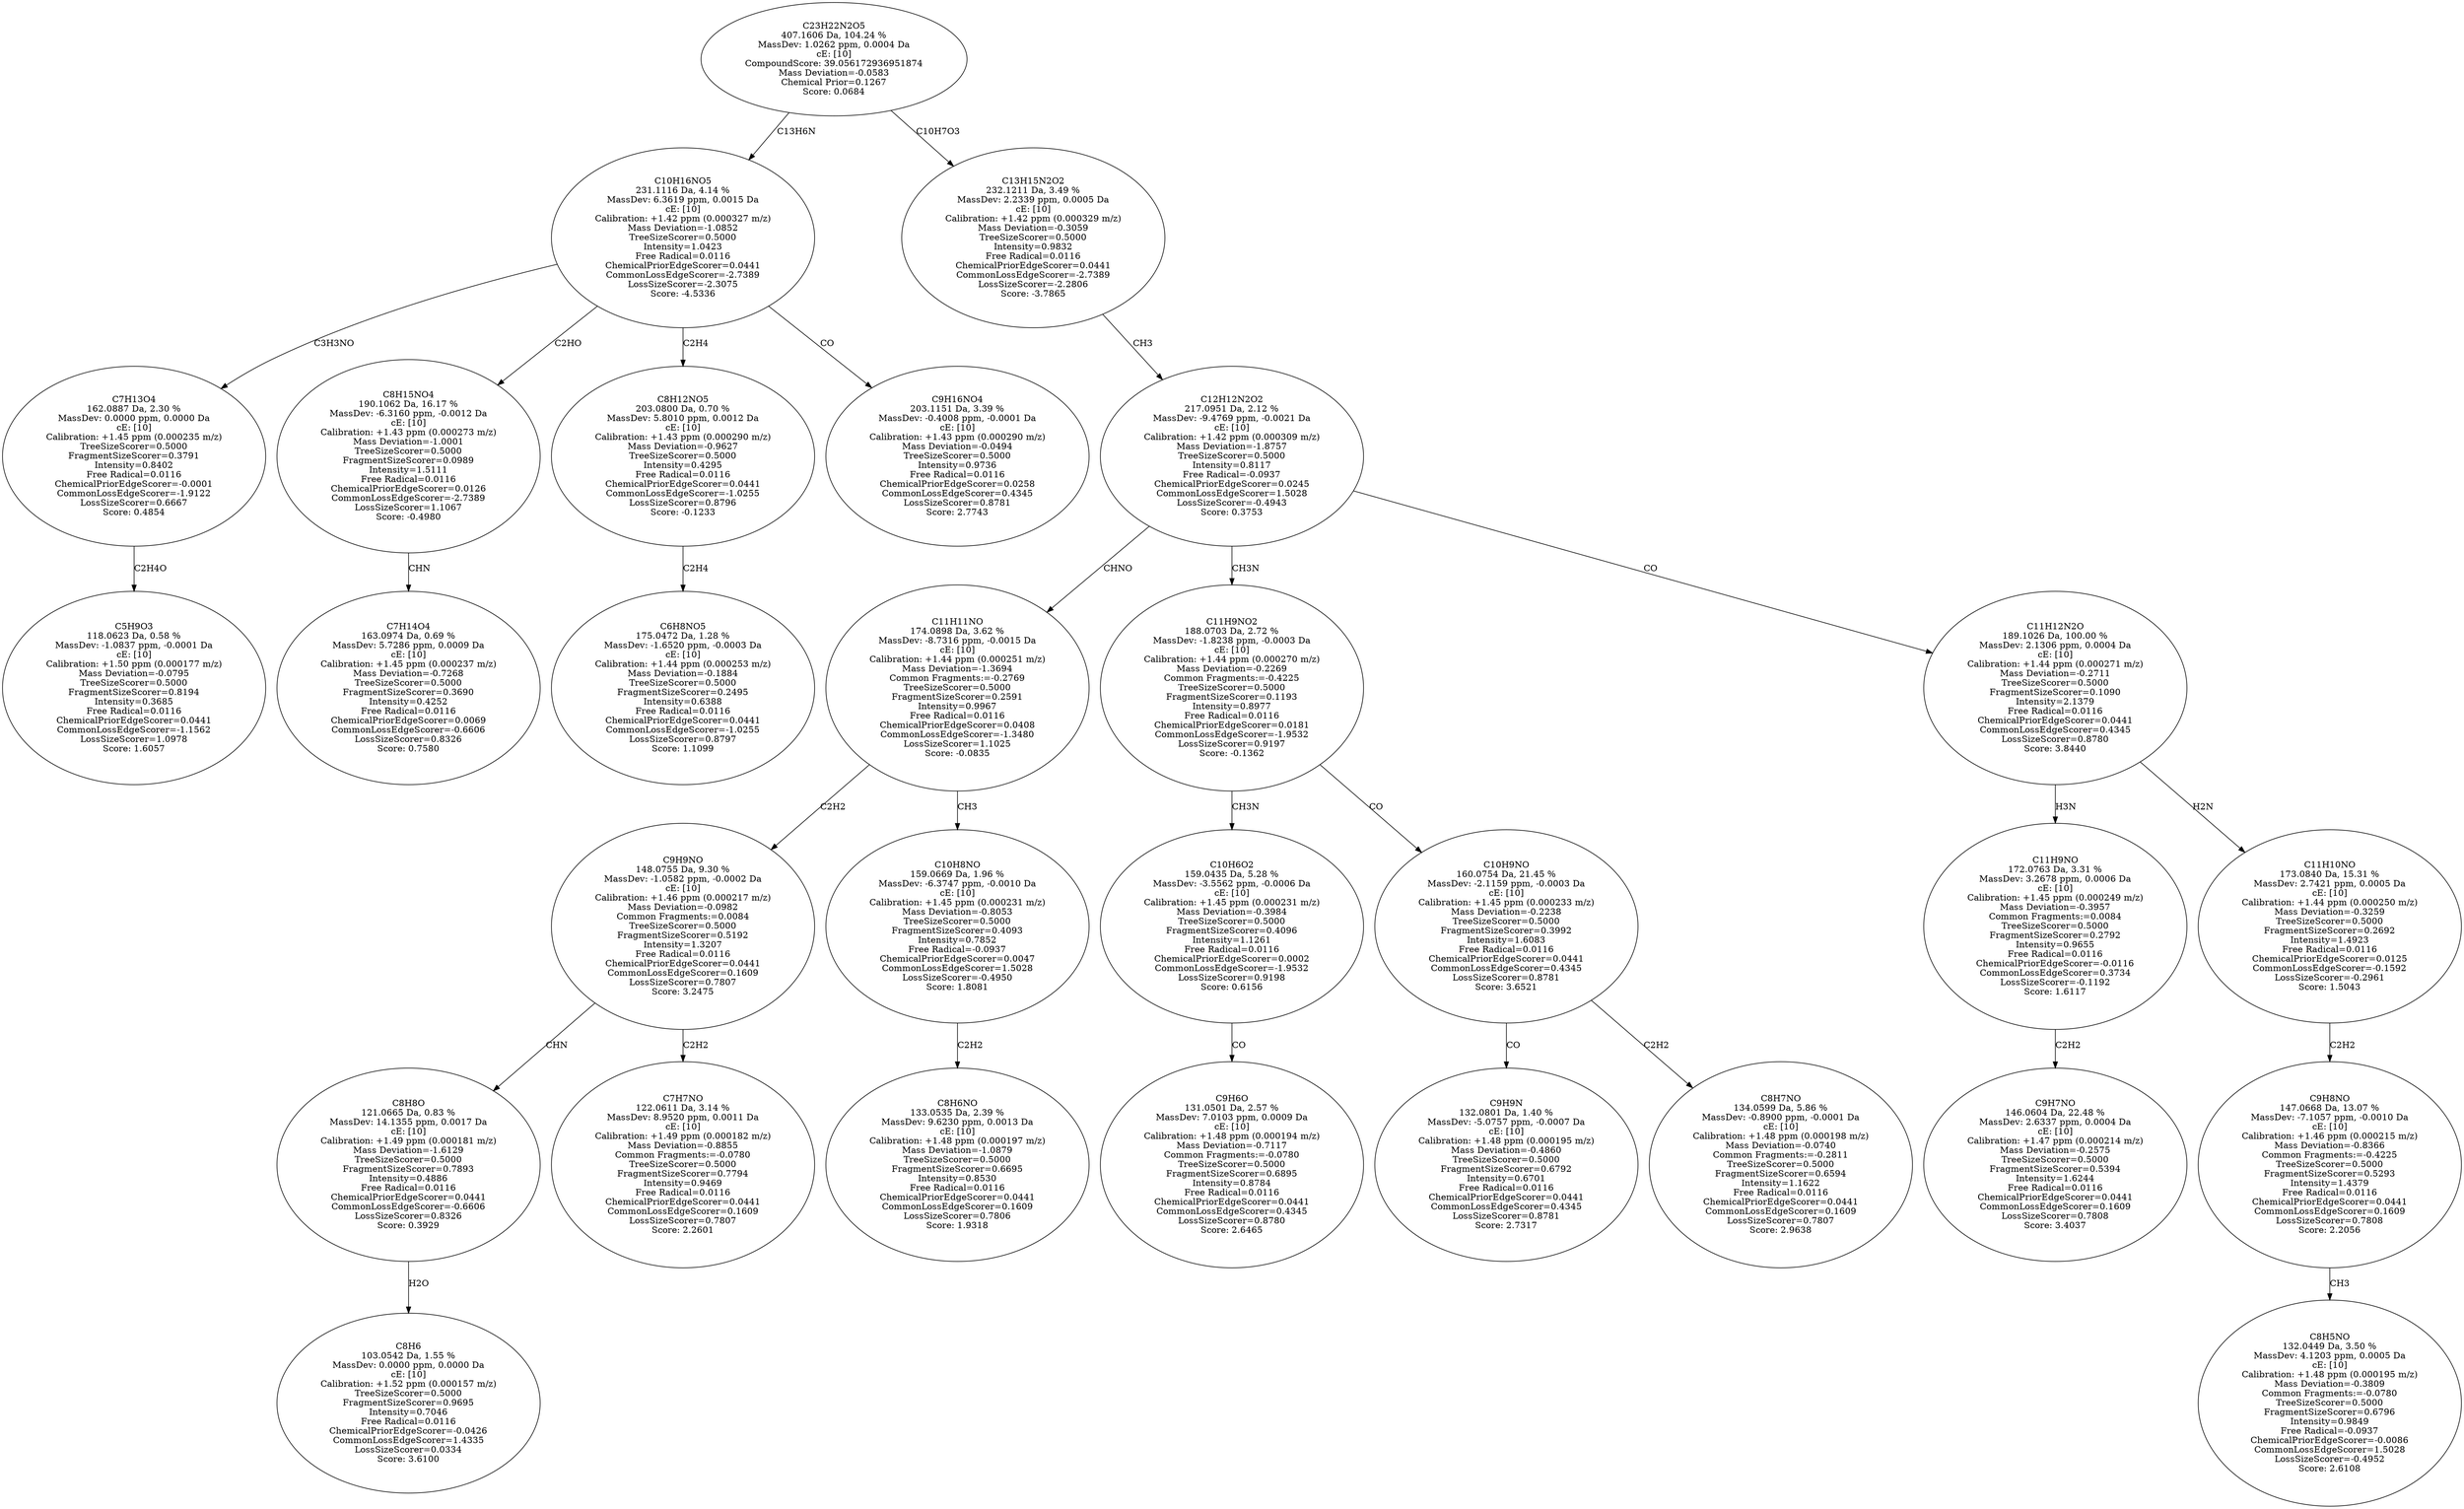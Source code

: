 strict digraph {
v1 [label="C5H9O3\n118.0623 Da, 0.58 %\nMassDev: -1.0837 ppm, -0.0001 Da\ncE: [10]\nCalibration: +1.50 ppm (0.000177 m/z)\nMass Deviation=-0.0795\nTreeSizeScorer=0.5000\nFragmentSizeScorer=0.8194\nIntensity=0.3685\nFree Radical=0.0116\nChemicalPriorEdgeScorer=0.0441\nCommonLossEdgeScorer=-1.1562\nLossSizeScorer=1.0978\nScore: 1.6057"];
v2 [label="C7H13O4\n162.0887 Da, 2.30 %\nMassDev: 0.0000 ppm, 0.0000 Da\ncE: [10]\nCalibration: +1.45 ppm (0.000235 m/z)\nTreeSizeScorer=0.5000\nFragmentSizeScorer=0.3791\nIntensity=0.8402\nFree Radical=0.0116\nChemicalPriorEdgeScorer=-0.0001\nCommonLossEdgeScorer=-1.9122\nLossSizeScorer=0.6667\nScore: 0.4854"];
v3 [label="C7H14O4\n163.0974 Da, 0.69 %\nMassDev: 5.7286 ppm, 0.0009 Da\ncE: [10]\nCalibration: +1.45 ppm (0.000237 m/z)\nMass Deviation=-0.7268\nTreeSizeScorer=0.5000\nFragmentSizeScorer=0.3690\nIntensity=0.4252\nFree Radical=0.0116\nChemicalPriorEdgeScorer=0.0069\nCommonLossEdgeScorer=-0.6606\nLossSizeScorer=0.8326\nScore: 0.7580"];
v4 [label="C8H15NO4\n190.1062 Da, 16.17 %\nMassDev: -6.3160 ppm, -0.0012 Da\ncE: [10]\nCalibration: +1.43 ppm (0.000273 m/z)\nMass Deviation=-1.0001\nTreeSizeScorer=0.5000\nFragmentSizeScorer=0.0989\nIntensity=1.5111\nFree Radical=0.0116\nChemicalPriorEdgeScorer=0.0126\nCommonLossEdgeScorer=-2.7389\nLossSizeScorer=1.1067\nScore: -0.4980"];
v5 [label="C6H8NO5\n175.0472 Da, 1.28 %\nMassDev: -1.6520 ppm, -0.0003 Da\ncE: [10]\nCalibration: +1.44 ppm (0.000253 m/z)\nMass Deviation=-0.1884\nTreeSizeScorer=0.5000\nFragmentSizeScorer=0.2495\nIntensity=0.6388\nFree Radical=0.0116\nChemicalPriorEdgeScorer=0.0441\nCommonLossEdgeScorer=-1.0255\nLossSizeScorer=0.8797\nScore: 1.1099"];
v6 [label="C8H12NO5\n203.0800 Da, 0.70 %\nMassDev: 5.8010 ppm, 0.0012 Da\ncE: [10]\nCalibration: +1.43 ppm (0.000290 m/z)\nMass Deviation=-0.9627\nTreeSizeScorer=0.5000\nIntensity=0.4295\nFree Radical=0.0116\nChemicalPriorEdgeScorer=0.0441\nCommonLossEdgeScorer=-1.0255\nLossSizeScorer=0.8796\nScore: -0.1233"];
v7 [label="C9H16NO4\n203.1151 Da, 3.39 %\nMassDev: -0.4008 ppm, -0.0001 Da\ncE: [10]\nCalibration: +1.43 ppm (0.000290 m/z)\nMass Deviation=-0.0494\nTreeSizeScorer=0.5000\nIntensity=0.9736\nFree Radical=0.0116\nChemicalPriorEdgeScorer=0.0258\nCommonLossEdgeScorer=0.4345\nLossSizeScorer=0.8781\nScore: 2.7743"];
v8 [label="C10H16NO5\n231.1116 Da, 4.14 %\nMassDev: 6.3619 ppm, 0.0015 Da\ncE: [10]\nCalibration: +1.42 ppm (0.000327 m/z)\nMass Deviation=-1.0852\nTreeSizeScorer=0.5000\nIntensity=1.0423\nFree Radical=0.0116\nChemicalPriorEdgeScorer=0.0441\nCommonLossEdgeScorer=-2.7389\nLossSizeScorer=-2.3075\nScore: -4.5336"];
v9 [label="C8H6\n103.0542 Da, 1.55 %\nMassDev: 0.0000 ppm, 0.0000 Da\ncE: [10]\nCalibration: +1.52 ppm (0.000157 m/z)\nTreeSizeScorer=0.5000\nFragmentSizeScorer=0.9695\nIntensity=0.7046\nFree Radical=0.0116\nChemicalPriorEdgeScorer=-0.0426\nCommonLossEdgeScorer=1.4335\nLossSizeScorer=0.0334\nScore: 3.6100"];
v10 [label="C8H8O\n121.0665 Da, 0.83 %\nMassDev: 14.1355 ppm, 0.0017 Da\ncE: [10]\nCalibration: +1.49 ppm (0.000181 m/z)\nMass Deviation=-1.6129\nTreeSizeScorer=0.5000\nFragmentSizeScorer=0.7893\nIntensity=0.4886\nFree Radical=0.0116\nChemicalPriorEdgeScorer=0.0441\nCommonLossEdgeScorer=-0.6606\nLossSizeScorer=0.8326\nScore: 0.3929"];
v11 [label="C7H7NO\n122.0611 Da, 3.14 %\nMassDev: 8.9520 ppm, 0.0011 Da\ncE: [10]\nCalibration: +1.49 ppm (0.000182 m/z)\nMass Deviation=-0.8855\nCommon Fragments:=-0.0780\nTreeSizeScorer=0.5000\nFragmentSizeScorer=0.7794\nIntensity=0.9469\nFree Radical=0.0116\nChemicalPriorEdgeScorer=0.0441\nCommonLossEdgeScorer=0.1609\nLossSizeScorer=0.7807\nScore: 2.2601"];
v12 [label="C9H9NO\n148.0755 Da, 9.30 %\nMassDev: -1.0582 ppm, -0.0002 Da\ncE: [10]\nCalibration: +1.46 ppm (0.000217 m/z)\nMass Deviation=-0.0982\nCommon Fragments:=0.0084\nTreeSizeScorer=0.5000\nFragmentSizeScorer=0.5192\nIntensity=1.3207\nFree Radical=0.0116\nChemicalPriorEdgeScorer=0.0441\nCommonLossEdgeScorer=0.1609\nLossSizeScorer=0.7807\nScore: 3.2475"];
v13 [label="C8H6NO\n133.0535 Da, 2.39 %\nMassDev: 9.6230 ppm, 0.0013 Da\ncE: [10]\nCalibration: +1.48 ppm (0.000197 m/z)\nMass Deviation=-1.0879\nTreeSizeScorer=0.5000\nFragmentSizeScorer=0.6695\nIntensity=0.8530\nFree Radical=0.0116\nChemicalPriorEdgeScorer=0.0441\nCommonLossEdgeScorer=0.1609\nLossSizeScorer=0.7806\nScore: 1.9318"];
v14 [label="C10H8NO\n159.0669 Da, 1.96 %\nMassDev: -6.3747 ppm, -0.0010 Da\ncE: [10]\nCalibration: +1.45 ppm (0.000231 m/z)\nMass Deviation=-0.8053\nTreeSizeScorer=0.5000\nFragmentSizeScorer=0.4093\nIntensity=0.7852\nFree Radical=-0.0937\nChemicalPriorEdgeScorer=0.0047\nCommonLossEdgeScorer=1.5028\nLossSizeScorer=-0.4950\nScore: 1.8081"];
v15 [label="C11H11NO\n174.0898 Da, 3.62 %\nMassDev: -8.7316 ppm, -0.0015 Da\ncE: [10]\nCalibration: +1.44 ppm (0.000251 m/z)\nMass Deviation=-1.3694\nCommon Fragments:=-0.2769\nTreeSizeScorer=0.5000\nFragmentSizeScorer=0.2591\nIntensity=0.9967\nFree Radical=0.0116\nChemicalPriorEdgeScorer=0.0408\nCommonLossEdgeScorer=-1.3480\nLossSizeScorer=1.1025\nScore: -0.0835"];
v16 [label="C9H6O\n131.0501 Da, 2.57 %\nMassDev: 7.0103 ppm, 0.0009 Da\ncE: [10]\nCalibration: +1.48 ppm (0.000194 m/z)\nMass Deviation=-0.7117\nCommon Fragments:=-0.0780\nTreeSizeScorer=0.5000\nFragmentSizeScorer=0.6895\nIntensity=0.8784\nFree Radical=0.0116\nChemicalPriorEdgeScorer=0.0441\nCommonLossEdgeScorer=0.4345\nLossSizeScorer=0.8780\nScore: 2.6465"];
v17 [label="C10H6O2\n159.0435 Da, 5.28 %\nMassDev: -3.5562 ppm, -0.0006 Da\ncE: [10]\nCalibration: +1.45 ppm (0.000231 m/z)\nMass Deviation=-0.3984\nTreeSizeScorer=0.5000\nFragmentSizeScorer=0.4096\nIntensity=1.1261\nFree Radical=0.0116\nChemicalPriorEdgeScorer=0.0002\nCommonLossEdgeScorer=-1.9532\nLossSizeScorer=0.9198\nScore: 0.6156"];
v18 [label="C9H9N\n132.0801 Da, 1.40 %\nMassDev: -5.0757 ppm, -0.0007 Da\ncE: [10]\nCalibration: +1.48 ppm (0.000195 m/z)\nMass Deviation=-0.4860\nTreeSizeScorer=0.5000\nFragmentSizeScorer=0.6792\nIntensity=0.6701\nFree Radical=0.0116\nChemicalPriorEdgeScorer=0.0441\nCommonLossEdgeScorer=0.4345\nLossSizeScorer=0.8781\nScore: 2.7317"];
v19 [label="C8H7NO\n134.0599 Da, 5.86 %\nMassDev: -0.8900 ppm, -0.0001 Da\ncE: [10]\nCalibration: +1.48 ppm (0.000198 m/z)\nMass Deviation=-0.0740\nCommon Fragments:=-0.2811\nTreeSizeScorer=0.5000\nFragmentSizeScorer=0.6594\nIntensity=1.1622\nFree Radical=0.0116\nChemicalPriorEdgeScorer=0.0441\nCommonLossEdgeScorer=0.1609\nLossSizeScorer=0.7807\nScore: 2.9638"];
v20 [label="C10H9NO\n160.0754 Da, 21.45 %\nMassDev: -2.1159 ppm, -0.0003 Da\ncE: [10]\nCalibration: +1.45 ppm (0.000233 m/z)\nMass Deviation=-0.2238\nTreeSizeScorer=0.5000\nFragmentSizeScorer=0.3992\nIntensity=1.6083\nFree Radical=0.0116\nChemicalPriorEdgeScorer=0.0441\nCommonLossEdgeScorer=0.4345\nLossSizeScorer=0.8781\nScore: 3.6521"];
v21 [label="C11H9NO2\n188.0703 Da, 2.72 %\nMassDev: -1.8238 ppm, -0.0003 Da\ncE: [10]\nCalibration: +1.44 ppm (0.000270 m/z)\nMass Deviation=-0.2269\nCommon Fragments:=-0.4225\nTreeSizeScorer=0.5000\nFragmentSizeScorer=0.1193\nIntensity=0.8977\nFree Radical=0.0116\nChemicalPriorEdgeScorer=0.0181\nCommonLossEdgeScorer=-1.9532\nLossSizeScorer=0.9197\nScore: -0.1362"];
v22 [label="C9H7NO\n146.0604 Da, 22.48 %\nMassDev: 2.6337 ppm, 0.0004 Da\ncE: [10]\nCalibration: +1.47 ppm (0.000214 m/z)\nMass Deviation=-0.2575\nTreeSizeScorer=0.5000\nFragmentSizeScorer=0.5394\nIntensity=1.6244\nFree Radical=0.0116\nChemicalPriorEdgeScorer=0.0441\nCommonLossEdgeScorer=0.1609\nLossSizeScorer=0.7808\nScore: 3.4037"];
v23 [label="C11H9NO\n172.0763 Da, 3.31 %\nMassDev: 3.2678 ppm, 0.0006 Da\ncE: [10]\nCalibration: +1.45 ppm (0.000249 m/z)\nMass Deviation=-0.3957\nCommon Fragments:=0.0084\nTreeSizeScorer=0.5000\nFragmentSizeScorer=0.2792\nIntensity=0.9655\nFree Radical=0.0116\nChemicalPriorEdgeScorer=-0.0116\nCommonLossEdgeScorer=0.3734\nLossSizeScorer=-0.1192\nScore: 1.6117"];
v24 [label="C8H5NO\n132.0449 Da, 3.50 %\nMassDev: 4.1203 ppm, 0.0005 Da\ncE: [10]\nCalibration: +1.48 ppm (0.000195 m/z)\nMass Deviation=-0.3809\nCommon Fragments:=-0.0780\nTreeSizeScorer=0.5000\nFragmentSizeScorer=0.6796\nIntensity=0.9849\nFree Radical=-0.0937\nChemicalPriorEdgeScorer=-0.0086\nCommonLossEdgeScorer=1.5028\nLossSizeScorer=-0.4952\nScore: 2.6108"];
v25 [label="C9H8NO\n147.0668 Da, 13.07 %\nMassDev: -7.1057 ppm, -0.0010 Da\ncE: [10]\nCalibration: +1.46 ppm (0.000215 m/z)\nMass Deviation=-0.8366\nCommon Fragments:=-0.4225\nTreeSizeScorer=0.5000\nFragmentSizeScorer=0.5293\nIntensity=1.4379\nFree Radical=0.0116\nChemicalPriorEdgeScorer=0.0441\nCommonLossEdgeScorer=0.1609\nLossSizeScorer=0.7808\nScore: 2.2056"];
v26 [label="C11H10NO\n173.0840 Da, 15.31 %\nMassDev: 2.7421 ppm, 0.0005 Da\ncE: [10]\nCalibration: +1.44 ppm (0.000250 m/z)\nMass Deviation=-0.3259\nTreeSizeScorer=0.5000\nFragmentSizeScorer=0.2692\nIntensity=1.4923\nFree Radical=0.0116\nChemicalPriorEdgeScorer=0.0125\nCommonLossEdgeScorer=-0.1592\nLossSizeScorer=-0.2961\nScore: 1.5043"];
v27 [label="C11H12N2O\n189.1026 Da, 100.00 %\nMassDev: 2.1306 ppm, 0.0004 Da\ncE: [10]\nCalibration: +1.44 ppm (0.000271 m/z)\nMass Deviation=-0.2711\nTreeSizeScorer=0.5000\nFragmentSizeScorer=0.1090\nIntensity=2.1379\nFree Radical=0.0116\nChemicalPriorEdgeScorer=0.0441\nCommonLossEdgeScorer=0.4345\nLossSizeScorer=0.8780\nScore: 3.8440"];
v28 [label="C12H12N2O2\n217.0951 Da, 2.12 %\nMassDev: -9.4769 ppm, -0.0021 Da\ncE: [10]\nCalibration: +1.42 ppm (0.000309 m/z)\nMass Deviation=-1.8757\nTreeSizeScorer=0.5000\nIntensity=0.8117\nFree Radical=-0.0937\nChemicalPriorEdgeScorer=0.0245\nCommonLossEdgeScorer=1.5028\nLossSizeScorer=-0.4943\nScore: 0.3753"];
v29 [label="C13H15N2O2\n232.1211 Da, 3.49 %\nMassDev: 2.2339 ppm, 0.0005 Da\ncE: [10]\nCalibration: +1.42 ppm (0.000329 m/z)\nMass Deviation=-0.3059\nTreeSizeScorer=0.5000\nIntensity=0.9832\nFree Radical=0.0116\nChemicalPriorEdgeScorer=0.0441\nCommonLossEdgeScorer=-2.7389\nLossSizeScorer=-2.2806\nScore: -3.7865"];
v30 [label="C23H22N2O5\n407.1606 Da, 104.24 %\nMassDev: 1.0262 ppm, 0.0004 Da\ncE: [10]\nCompoundScore: 39.056172936951874\nMass Deviation=-0.0583\nChemical Prior=0.1267\nScore: 0.0684"];
v2 -> v1 [label="C2H4O"];
v8 -> v2 [label="C3H3NO"];
v4 -> v3 [label="CHN"];
v8 -> v4 [label="C2HO"];
v6 -> v5 [label="C2H4"];
v8 -> v6 [label="C2H4"];
v8 -> v7 [label="CO"];
v30 -> v8 [label="C13H6N"];
v10 -> v9 [label="H2O"];
v12 -> v10 [label="CHN"];
v12 -> v11 [label="C2H2"];
v15 -> v12 [label="C2H2"];
v14 -> v13 [label="C2H2"];
v15 -> v14 [label="CH3"];
v28 -> v15 [label="CHNO"];
v17 -> v16 [label="CO"];
v21 -> v17 [label="CH3N"];
v20 -> v18 [label="CO"];
v20 -> v19 [label="C2H2"];
v21 -> v20 [label="CO"];
v28 -> v21 [label="CH3N"];
v23 -> v22 [label="C2H2"];
v27 -> v23 [label="H3N"];
v25 -> v24 [label="CH3"];
v26 -> v25 [label="C2H2"];
v27 -> v26 [label="H2N"];
v28 -> v27 [label="CO"];
v29 -> v28 [label="CH3"];
v30 -> v29 [label="C10H7O3"];
}
